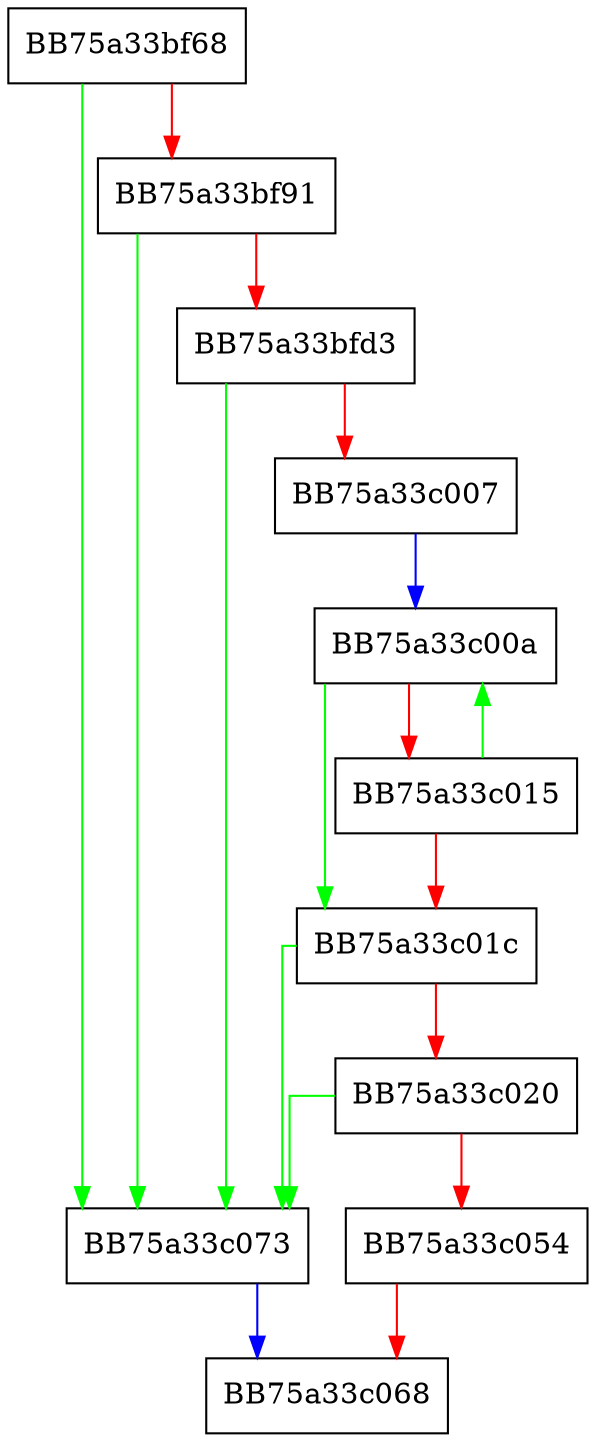 digraph IsTypeName {
  node [shape="box"];
  graph [splines=ortho];
  BB75a33bf68 -> BB75a33c073 [color="green"];
  BB75a33bf68 -> BB75a33bf91 [color="red"];
  BB75a33bf91 -> BB75a33c073 [color="green"];
  BB75a33bf91 -> BB75a33bfd3 [color="red"];
  BB75a33bfd3 -> BB75a33c073 [color="green"];
  BB75a33bfd3 -> BB75a33c007 [color="red"];
  BB75a33c007 -> BB75a33c00a [color="blue"];
  BB75a33c00a -> BB75a33c01c [color="green"];
  BB75a33c00a -> BB75a33c015 [color="red"];
  BB75a33c015 -> BB75a33c00a [color="green"];
  BB75a33c015 -> BB75a33c01c [color="red"];
  BB75a33c01c -> BB75a33c073 [color="green"];
  BB75a33c01c -> BB75a33c020 [color="red"];
  BB75a33c020 -> BB75a33c073 [color="green"];
  BB75a33c020 -> BB75a33c054 [color="red"];
  BB75a33c054 -> BB75a33c068 [color="red"];
  BB75a33c073 -> BB75a33c068 [color="blue"];
}